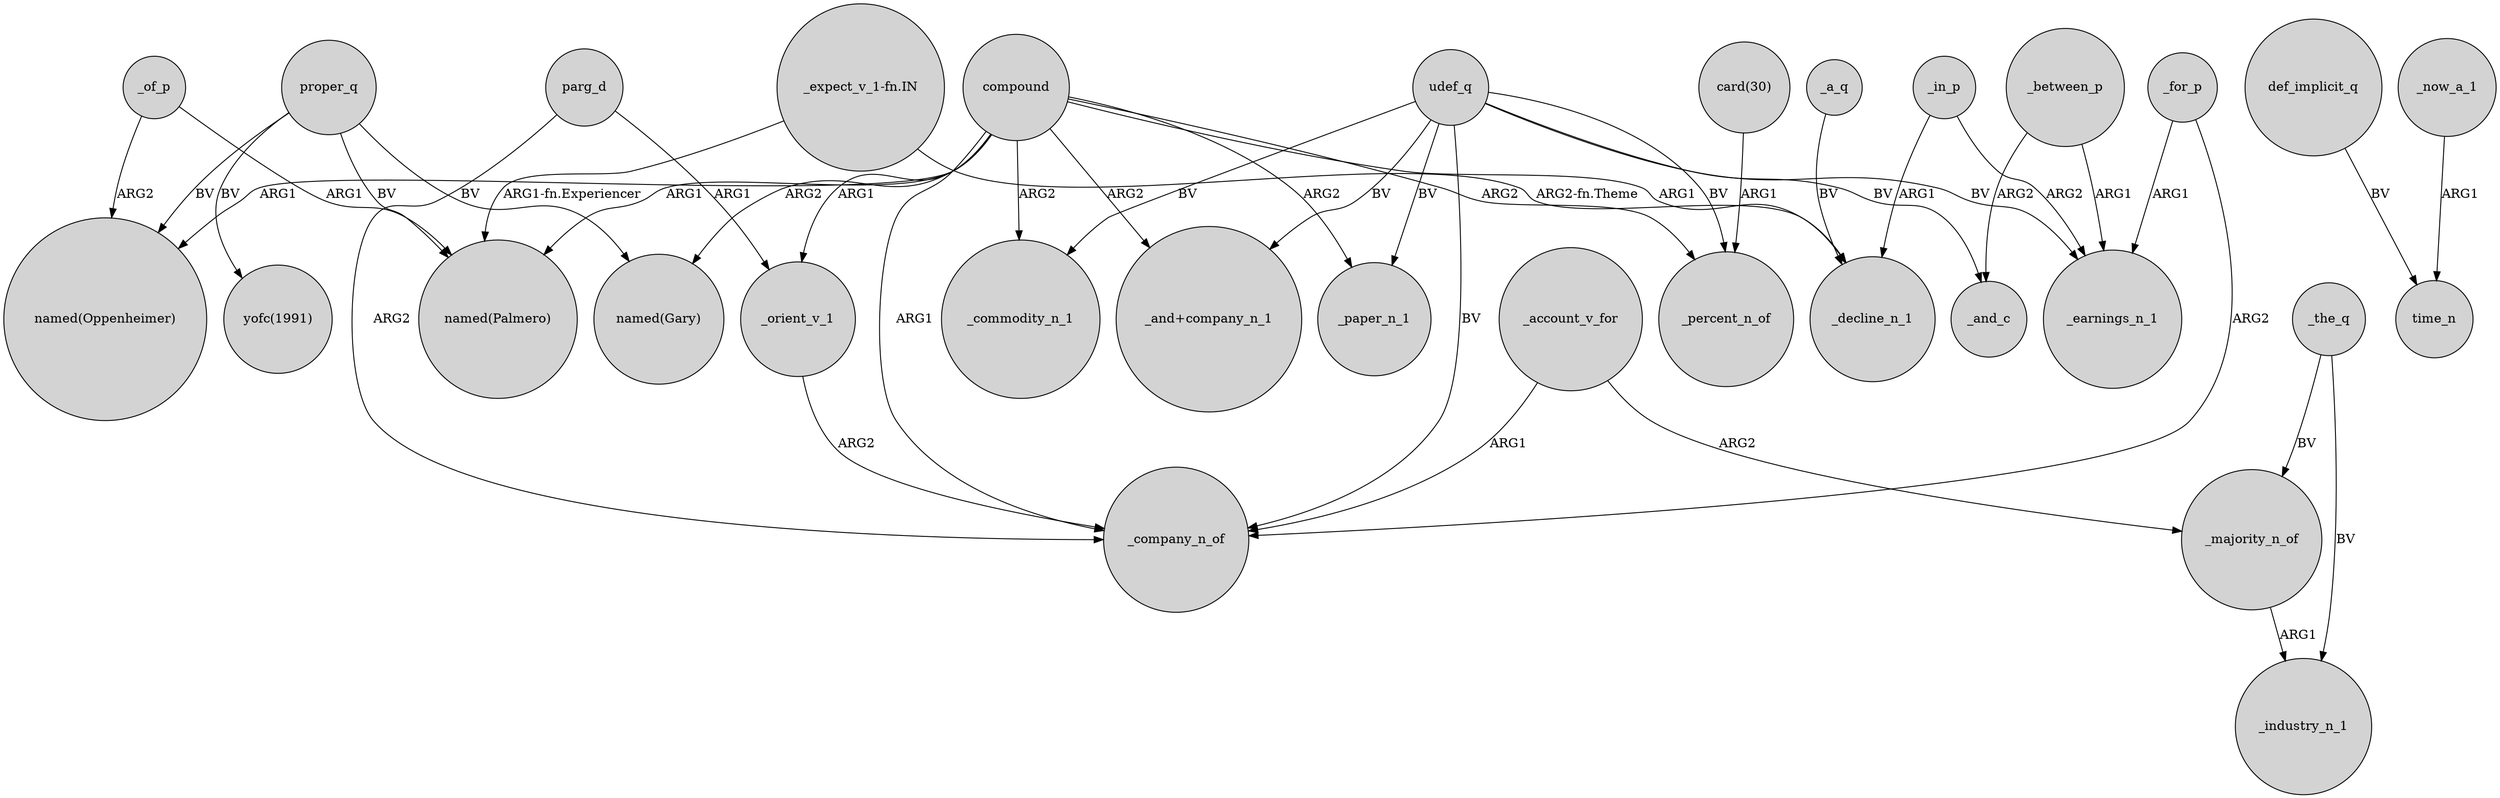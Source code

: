 digraph {
	node [shape=circle style=filled]
	_of_p -> "named(Oppenheimer)" [label=ARG2]
	proper_q -> "named(Oppenheimer)" [label=BV]
	compound -> "named(Oppenheimer)" [label=ARG1]
	def_implicit_q -> time_n [label=BV]
	udef_q -> _commodity_n_1 [label=BV]
	_account_v_for -> _company_n_of [label=ARG1]
	parg_d -> _orient_v_1 [label=ARG1]
	proper_q -> "yofc(1991)" [label=BV]
	udef_q -> _earnings_n_1 [label=BV]
	compound -> _commodity_n_1 [label=ARG2]
	_the_q -> _majority_n_of [label=BV]
	"card(30)" -> _percent_n_of [label=ARG1]
	_the_q -> _industry_n_1 [label=BV]
	proper_q -> "named(Gary)" [label=BV]
	"_expect_v_1-fn.IN" -> _decline_n_1 [label="ARG2-fn.Theme"]
	compound -> _percent_n_of [label=ARG2]
	proper_q -> "named(Palmero)" [label=BV]
	_account_v_for -> _majority_n_of [label=ARG2]
	_orient_v_1 -> _company_n_of [label=ARG2]
	_a_q -> _decline_n_1 [label=BV]
	compound -> _company_n_of [label=ARG1]
	_majority_n_of -> _industry_n_1 [label=ARG1]
	_for_p -> _company_n_of [label=ARG2]
	compound -> "_and+company_n_1" [label=ARG2]
	"_expect_v_1-fn.IN" -> "named(Palmero)" [label="ARG1-fn.Experiencer"]
	_between_p -> _and_c [label=ARG2]
	_now_a_1 -> time_n [label=ARG1]
	_for_p -> _earnings_n_1 [label=ARG1]
	parg_d -> _company_n_of [label=ARG2]
	compound -> _paper_n_1 [label=ARG2]
	compound -> "named(Palmero)" [label=ARG1]
	_in_p -> _decline_n_1 [label=ARG1]
	compound -> _orient_v_1 [label=ARG1]
	udef_q -> _paper_n_1 [label=BV]
	udef_q -> "_and+company_n_1" [label=BV]
	compound -> _decline_n_1 [label=ARG1]
	udef_q -> _percent_n_of [label=BV]
	udef_q -> _company_n_of [label=BV]
	udef_q -> _and_c [label=BV]
	_of_p -> "named(Palmero)" [label=ARG1]
	_between_p -> _earnings_n_1 [label=ARG1]
	compound -> "named(Gary)" [label=ARG2]
	_in_p -> _earnings_n_1 [label=ARG2]
}
